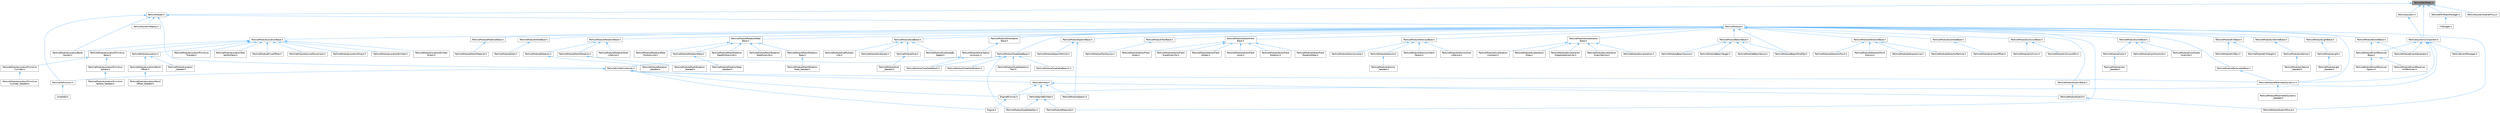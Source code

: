 digraph "ParticlePerfStats.h"
{
 // INTERACTIVE_SVG=YES
 // LATEX_PDF_SIZE
  bgcolor="transparent";
  edge [fontname=Helvetica,fontsize=10,labelfontname=Helvetica,labelfontsize=10];
  node [fontname=Helvetica,fontsize=10,shape=box,height=0.2,width=0.4];
  Node1 [id="Node000001",label="ParticlePerfStats.h",height=0.2,width=0.4,color="gray40", fillcolor="grey60", style="filled", fontcolor="black",tooltip=" "];
  Node1 -> Node2 [id="edge1_Node000001_Node000002",dir="back",color="steelblue1",style="solid",tooltip=" "];
  Node2 [id="Node000002",label="ParticleHelper.h",height=0.2,width=0.4,color="grey40", fillcolor="white", style="filled",URL="$da/da6/ParticleHelper_8h.html",tooltip=" "];
  Node2 -> Node3 [id="edge2_Node000002_Node000003",dir="back",color="steelblue1",style="solid",tooltip=" "];
  Node3 [id="Node000003",label="ParticleDefinitions.h",height=0.2,width=0.4,color="grey40", fillcolor="white", style="filled",URL="$db/dde/ParticleDefinitions_8h.html",tooltip=" "];
  Node3 -> Node4 [id="edge3_Node000003_Node000004",dir="back",color="steelblue1",style="solid",tooltip=" "];
  Node4 [id="Node000004",label="UnrealEd.h",height=0.2,width=0.4,color="grey40", fillcolor="white", style="filled",URL="$d2/d5f/UnrealEd_8h.html",tooltip=" "];
  Node2 -> Node5 [id="edge4_Node000002_Node000005",dir="back",color="steelblue1",style="solid",tooltip=" "];
  Node5 [id="Node000005",label="ParticleEmitterInstances.h",height=0.2,width=0.4,color="grey40", fillcolor="white", style="filled",URL="$d4/dd8/ParticleEmitterInstances_8h.html",tooltip=" "];
  Node5 -> Node6 [id="edge5_Node000005_Node000006",dir="back",color="steelblue1",style="solid",tooltip=" "];
  Node6 [id="Node000006",label="Engine.h",height=0.2,width=0.4,color="grey40", fillcolor="white", style="filled",URL="$d1/d34/Public_2Engine_8h.html",tooltip=" "];
  Node5 -> Node7 [id="edge6_Node000005_Node000007",dir="back",color="steelblue1",style="solid",tooltip=" "];
  Node7 [id="Node000007",label="EngineMinimal.h",height=0.2,width=0.4,color="grey40", fillcolor="white", style="filled",URL="$d0/d2c/EngineMinimal_8h.html",tooltip=" "];
  Node7 -> Node6 [id="edge7_Node000007_Node000006",dir="back",color="steelblue1",style="solid",tooltip=" "];
  Node5 -> Node3 [id="edge8_Node000005_Node000003",dir="back",color="steelblue1",style="solid",tooltip=" "];
  Node5 -> Node8 [id="edge9_Node000005_Node000008",dir="back",color="steelblue1",style="solid",tooltip=" "];
  Node8 [id="Node000008",label="ParticleEmitter.h",height=0.2,width=0.4,color="grey40", fillcolor="white", style="filled",URL="$da/d0d/ParticleEmitter_8h.html",tooltip=" "];
  Node8 -> Node7 [id="edge10_Node000008_Node000007",dir="back",color="steelblue1",style="solid",tooltip=" "];
  Node8 -> Node9 [id="edge11_Node000008_Node000009",dir="back",color="steelblue1",style="solid",tooltip=" "];
  Node9 [id="Node000009",label="ParticleModuleSpawn.h",height=0.2,width=0.4,color="grey40", fillcolor="white", style="filled",URL="$d4/d84/ParticleModuleSpawn_8h.html",tooltip=" "];
  Node8 -> Node10 [id="edge12_Node000008_Node000010",dir="back",color="steelblue1",style="solid",tooltip=" "];
  Node10 [id="Node000010",label="ParticleModuleSubUV.h",height=0.2,width=0.4,color="grey40", fillcolor="white", style="filled",URL="$dc/d7d/ParticleModuleSubUV_8h.html",tooltip=" "];
  Node10 -> Node11 [id="edge13_Node000010_Node000011",dir="back",color="steelblue1",style="solid",tooltip=" "];
  Node11 [id="Node000011",label="ParticleModuleSubUVMovie.h",height=0.2,width=0.4,color="grey40", fillcolor="white", style="filled",URL="$dc/d66/ParticleModuleSubUVMovie_8h.html",tooltip=" "];
  Node8 -> Node12 [id="edge14_Node000008_Node000012",dir="back",color="steelblue1",style="solid",tooltip=" "];
  Node12 [id="Node000012",label="ParticleSpriteEmitter.h",height=0.2,width=0.4,color="grey40", fillcolor="white", style="filled",URL="$d8/d83/ParticleSpriteEmitter_8h.html",tooltip=" "];
  Node12 -> Node13 [id="edge15_Node000012_Node000013",dir="back",color="steelblue1",style="solid",tooltip=" "];
  Node13 [id="Node000013",label="ParticleModuleRequired.h",height=0.2,width=0.4,color="grey40", fillcolor="white", style="filled",URL="$dd/d80/ParticleModuleRequired_8h.html",tooltip=" "];
  Node12 -> Node14 [id="edge16_Node000012_Node000014",dir="back",color="steelblue1",style="solid",tooltip=" "];
  Node14 [id="Node000014",label="ParticleModuleTypeDataGpu.h",height=0.2,width=0.4,color="grey40", fillcolor="white", style="filled",URL="$d7/d30/ParticleModuleTypeDataGpu_8h.html",tooltip=" "];
  Node5 -> Node15 [id="edge17_Node000005_Node000015",dir="back",color="steelblue1",style="solid",tooltip=" "];
  Node15 [id="Node000015",label="ParticleModuleParameterDynamic.h",height=0.2,width=0.4,color="grey40", fillcolor="white", style="filled",URL="$d3/d04/ParticleModuleParameterDynamic_8h.html",tooltip=" "];
  Node15 -> Node16 [id="edge18_Node000015_Node000016",dir="back",color="steelblue1",style="solid",tooltip=" "];
  Node16 [id="Node000016",label="ParticleModuleParameterDynamic\l_Seeded.h",height=0.2,width=0.4,color="grey40", fillcolor="white", style="filled",URL="$de/d89/ParticleModuleParameterDynamic__Seeded_8h.html",tooltip=" "];
  Node2 -> Node17 [id="edge19_Node000002_Node000017",dir="back",color="steelblue1",style="solid",tooltip=" "];
  Node17 [id="Node000017",label="ParticleModule.h",height=0.2,width=0.4,color="grey40", fillcolor="white", style="filled",URL="$d7/d7c/ParticleModule_8h.html",tooltip=" "];
  Node17 -> Node18 [id="edge20_Node000017_Node000018",dir="back",color="steelblue1",style="solid",tooltip=" "];
  Node18 [id="Node000018",label="ParticleModuleAcceleration\lBase.h",height=0.2,width=0.4,color="grey40", fillcolor="white", style="filled",URL="$d5/de7/ParticleModuleAccelerationBase_8h.html",tooltip=" "];
  Node18 -> Node19 [id="edge21_Node000018_Node000019",dir="back",color="steelblue1",style="solid",tooltip=" "];
  Node19 [id="Node000019",label="ParticleModuleAcceleration.h",height=0.2,width=0.4,color="grey40", fillcolor="white", style="filled",URL="$d2/dcc/ParticleModuleAcceleration_8h.html",tooltip=" "];
  Node18 -> Node20 [id="edge22_Node000018_Node000020",dir="back",color="steelblue1",style="solid",tooltip=" "];
  Node20 [id="Node000020",label="ParticleModuleAcceleration\lConstant.h",height=0.2,width=0.4,color="grey40", fillcolor="white", style="filled",URL="$da/d3f/ParticleModuleAccelerationConstant_8h.html",tooltip=" "];
  Node18 -> Node21 [id="edge23_Node000018_Node000021",dir="back",color="steelblue1",style="solid",tooltip=" "];
  Node21 [id="Node000021",label="ParticleModuleAcceleration\lDrag.h",height=0.2,width=0.4,color="grey40", fillcolor="white", style="filled",URL="$d5/df7/ParticleModuleAccelerationDrag_8h.html",tooltip=" "];
  Node18 -> Node22 [id="edge24_Node000018_Node000022",dir="back",color="steelblue1",style="solid",tooltip=" "];
  Node22 [id="Node000022",label="ParticleModuleAcceleration\lDragScaleOverLife.h",height=0.2,width=0.4,color="grey40", fillcolor="white", style="filled",URL="$d1/d71/ParticleModuleAccelerationDragScaleOverLife_8h.html",tooltip=" "];
  Node18 -> Node23 [id="edge25_Node000018_Node000023",dir="back",color="steelblue1",style="solid",tooltip=" "];
  Node23 [id="Node000023",label="ParticleModuleAcceleration\lOverLifetime.h",height=0.2,width=0.4,color="grey40", fillcolor="white", style="filled",URL="$d8/de4/ParticleModuleAccelerationOverLifetime_8h.html",tooltip=" "];
  Node17 -> Node24 [id="edge26_Node000017_Node000024",dir="back",color="steelblue1",style="solid",tooltip=" "];
  Node24 [id="Node000024",label="ParticleModuleAttractorBase.h",height=0.2,width=0.4,color="grey40", fillcolor="white", style="filled",URL="$dc/d14/ParticleModuleAttractorBase_8h.html",tooltip=" "];
  Node24 -> Node25 [id="edge27_Node000024_Node000025",dir="back",color="steelblue1",style="solid",tooltip=" "];
  Node25 [id="Node000025",label="ParticleModuleAttractorLine.h",height=0.2,width=0.4,color="grey40", fillcolor="white", style="filled",URL="$dc/df9/ParticleModuleAttractorLine_8h.html",tooltip=" "];
  Node24 -> Node26 [id="edge28_Node000024_Node000026",dir="back",color="steelblue1",style="solid",tooltip=" "];
  Node26 [id="Node000026",label="ParticleModuleAttractorParticle.h",height=0.2,width=0.4,color="grey40", fillcolor="white", style="filled",URL="$d3/df1/ParticleModuleAttractorParticle_8h.html",tooltip=" "];
  Node24 -> Node27 [id="edge29_Node000024_Node000027",dir="back",color="steelblue1",style="solid",tooltip=" "];
  Node27 [id="Node000027",label="ParticleModuleAttractorPoint.h",height=0.2,width=0.4,color="grey40", fillcolor="white", style="filled",URL="$d8/d84/ParticleModuleAttractorPoint_8h.html",tooltip=" "];
  Node24 -> Node28 [id="edge30_Node000024_Node000028",dir="back",color="steelblue1",style="solid",tooltip=" "];
  Node28 [id="Node000028",label="ParticleModuleAttractorPoint\lGravity.h",height=0.2,width=0.4,color="grey40", fillcolor="white", style="filled",URL="$d3/de8/ParticleModuleAttractorPointGravity_8h.html",tooltip=" "];
  Node17 -> Node29 [id="edge31_Node000017_Node000029",dir="back",color="steelblue1",style="solid",tooltip=" "];
  Node29 [id="Node000029",label="ParticleModuleBeamBase.h",height=0.2,width=0.4,color="grey40", fillcolor="white", style="filled",URL="$d8/d9f/ParticleModuleBeamBase_8h.html",tooltip=" "];
  Node29 -> Node30 [id="edge32_Node000029_Node000030",dir="back",color="steelblue1",style="solid",tooltip=" "];
  Node30 [id="Node000030",label="ParticleModuleBeamModifier.h",height=0.2,width=0.4,color="grey40", fillcolor="white", style="filled",URL="$d4/dcf/ParticleModuleBeamModifier_8h.html",tooltip=" "];
  Node29 -> Node31 [id="edge33_Node000029_Node000031",dir="back",color="steelblue1",style="solid",tooltip=" "];
  Node31 [id="Node000031",label="ParticleModuleBeamNoise.h",height=0.2,width=0.4,color="grey40", fillcolor="white", style="filled",URL="$d6/d06/ParticleModuleBeamNoise_8h.html",tooltip=" "];
  Node29 -> Node32 [id="edge34_Node000029_Node000032",dir="back",color="steelblue1",style="solid",tooltip=" "];
  Node32 [id="Node000032",label="ParticleModuleBeamSource.h",height=0.2,width=0.4,color="grey40", fillcolor="white", style="filled",URL="$d4/d93/ParticleModuleBeamSource_8h.html",tooltip=" "];
  Node29 -> Node33 [id="edge35_Node000029_Node000033",dir="back",color="steelblue1",style="solid",tooltip=" "];
  Node33 [id="Node000033",label="ParticleModuleBeamTarget.h",height=0.2,width=0.4,color="grey40", fillcolor="white", style="filled",URL="$dc/d01/ParticleModuleBeamTarget_8h.html",tooltip=" "];
  Node17 -> Node30 [id="edge36_Node000017_Node000030",dir="back",color="steelblue1",style="solid",tooltip=" "];
  Node17 -> Node34 [id="edge37_Node000017_Node000034",dir="back",color="steelblue1",style="solid",tooltip=" "];
  Node34 [id="Node000034",label="ParticleModuleCameraBase.h",height=0.2,width=0.4,color="grey40", fillcolor="white", style="filled",URL="$d5/dae/ParticleModuleCameraBase_8h.html",tooltip=" "];
  Node34 -> Node35 [id="edge38_Node000034_Node000035",dir="back",color="steelblue1",style="solid",tooltip=" "];
  Node35 [id="Node000035",label="ParticleModuleCameraOffset.h",height=0.2,width=0.4,color="grey40", fillcolor="white", style="filled",URL="$d7/da1/ParticleModuleCameraOffset_8h.html",tooltip=" "];
  Node17 -> Node36 [id="edge39_Node000017_Node000036",dir="back",color="steelblue1",style="solid",tooltip=" "];
  Node36 [id="Node000036",label="ParticleModuleCollisionBase.h",height=0.2,width=0.4,color="grey40", fillcolor="white", style="filled",URL="$d6/db9/ParticleModuleCollisionBase_8h.html",tooltip=" "];
  Node36 -> Node37 [id="edge40_Node000036_Node000037",dir="back",color="steelblue1",style="solid",tooltip=" "];
  Node37 [id="Node000037",label="ParticleModuleCollision.h",height=0.2,width=0.4,color="grey40", fillcolor="white", style="filled",URL="$d5/d24/ParticleModuleCollision_8h.html",tooltip=" "];
  Node36 -> Node38 [id="edge41_Node000036_Node000038",dir="back",color="steelblue1",style="solid",tooltip=" "];
  Node38 [id="Node000038",label="ParticleModuleCollisionGPU.h",height=0.2,width=0.4,color="grey40", fillcolor="white", style="filled",URL="$d1/de4/ParticleModuleCollisionGPU_8h.html",tooltip=" "];
  Node17 -> Node39 [id="edge42_Node000017_Node000039",dir="back",color="steelblue1",style="solid",tooltip=" "];
  Node39 [id="Node000039",label="ParticleModuleColorBase.h",height=0.2,width=0.4,color="grey40", fillcolor="white", style="filled",URL="$dd/d30/ParticleModuleColorBase_8h.html",tooltip=" "];
  Node39 -> Node40 [id="edge43_Node000039_Node000040",dir="back",color="steelblue1",style="solid",tooltip=" "];
  Node40 [id="Node000040",label="ParticleModuleColor.h",height=0.2,width=0.4,color="grey40", fillcolor="white", style="filled",URL="$dd/d54/ParticleModuleColor_8h.html",tooltip=" "];
  Node40 -> Node41 [id="edge44_Node000040_Node000041",dir="back",color="steelblue1",style="solid",tooltip=" "];
  Node41 [id="Node000041",label="ParticleModuleColor\l_Seeded.h",height=0.2,width=0.4,color="grey40", fillcolor="white", style="filled",URL="$d9/d67/ParticleModuleColor__Seeded_8h.html",tooltip=" "];
  Node39 -> Node42 [id="edge45_Node000039_Node000042",dir="back",color="steelblue1",style="solid",tooltip=" "];
  Node42 [id="Node000042",label="ParticleModuleColorOverLife.h",height=0.2,width=0.4,color="grey40", fillcolor="white", style="filled",URL="$d3/d60/ParticleModuleColorOverLife_8h.html",tooltip=" "];
  Node39 -> Node43 [id="edge46_Node000039_Node000043",dir="back",color="steelblue1",style="solid",tooltip=" "];
  Node43 [id="Node000043",label="ParticleModuleColorScale\lOverLife.h",height=0.2,width=0.4,color="grey40", fillcolor="white", style="filled",URL="$d0/deb/ParticleModuleColorScaleOverLife_8h.html",tooltip=" "];
  Node17 -> Node44 [id="edge47_Node000017_Node000044",dir="back",color="steelblue1",style="solid",tooltip=" "];
  Node44 [id="Node000044",label="ParticleModuleEventBase.h",height=0.2,width=0.4,color="grey40", fillcolor="white", style="filled",URL="$d2/d8a/ParticleModuleEventBase_8h.html",tooltip=" "];
  Node44 -> Node45 [id="edge48_Node000044_Node000045",dir="back",color="steelblue1",style="solid",tooltip=" "];
  Node45 [id="Node000045",label="ParticleModuleEventGenerator.h",height=0.2,width=0.4,color="grey40", fillcolor="white", style="filled",URL="$dd/df1/ParticleModuleEventGenerator_8h.html",tooltip=" "];
  Node44 -> Node46 [id="edge49_Node000044_Node000046",dir="back",color="steelblue1",style="solid",tooltip=" "];
  Node46 [id="Node000046",label="ParticleModuleEventReceiver\lBase.h",height=0.2,width=0.4,color="grey40", fillcolor="white", style="filled",URL="$d2/d65/ParticleModuleEventReceiverBase_8h.html",tooltip=" "];
  Node46 -> Node47 [id="edge50_Node000046_Node000047",dir="back",color="steelblue1",style="solid",tooltip=" "];
  Node47 [id="Node000047",label="ParticleModuleEventReceiver\lKillParticles.h",height=0.2,width=0.4,color="grey40", fillcolor="white", style="filled",URL="$df/d67/ParticleModuleEventReceiverKillParticles_8h.html",tooltip=" "];
  Node46 -> Node48 [id="edge51_Node000046_Node000048",dir="back",color="steelblue1",style="solid",tooltip=" "];
  Node48 [id="Node000048",label="ParticleModuleEventReceiver\lSpawn.h",height=0.2,width=0.4,color="grey40", fillcolor="white", style="filled",URL="$df/da0/ParticleModuleEventReceiverSpawn_8h.html",tooltip=" "];
  Node17 -> Node49 [id="edge52_Node000017_Node000049",dir="back",color="steelblue1",style="solid",tooltip=" "];
  Node49 [id="Node000049",label="ParticleModuleKillBase.h",height=0.2,width=0.4,color="grey40", fillcolor="white", style="filled",URL="$d8/ddf/ParticleModuleKillBase_8h.html",tooltip=" "];
  Node49 -> Node50 [id="edge53_Node000049_Node000050",dir="back",color="steelblue1",style="solid",tooltip=" "];
  Node50 [id="Node000050",label="ParticleModuleKillBox.h",height=0.2,width=0.4,color="grey40", fillcolor="white", style="filled",URL="$d5/d64/ParticleModuleKillBox_8h.html",tooltip=" "];
  Node49 -> Node51 [id="edge54_Node000049_Node000051",dir="back",color="steelblue1",style="solid",tooltip=" "];
  Node51 [id="Node000051",label="ParticleModuleKillHeight.h",height=0.2,width=0.4,color="grey40", fillcolor="white", style="filled",URL="$d7/d89/ParticleModuleKillHeight_8h.html",tooltip=" "];
  Node17 -> Node52 [id="edge55_Node000017_Node000052",dir="back",color="steelblue1",style="solid",tooltip=" "];
  Node52 [id="Node000052",label="ParticleModuleLifetimeBase.h",height=0.2,width=0.4,color="grey40", fillcolor="white", style="filled",URL="$d2/d3a/ParticleModuleLifetimeBase_8h.html",tooltip=" "];
  Node52 -> Node53 [id="edge56_Node000052_Node000053",dir="back",color="steelblue1",style="solid",tooltip=" "];
  Node53 [id="Node000053",label="ParticleModuleLifetime.h",height=0.2,width=0.4,color="grey40", fillcolor="white", style="filled",URL="$d0/dac/ParticleModuleLifetime_8h.html",tooltip=" "];
  Node53 -> Node54 [id="edge57_Node000053_Node000054",dir="back",color="steelblue1",style="solid",tooltip=" "];
  Node54 [id="Node000054",label="ParticleModuleLifetime\l_Seeded.h",height=0.2,width=0.4,color="grey40", fillcolor="white", style="filled",URL="$dd/d0d/ParticleModuleLifetime__Seeded_8h.html",tooltip=" "];
  Node17 -> Node55 [id="edge58_Node000017_Node000055",dir="back",color="steelblue1",style="solid",tooltip=" "];
  Node55 [id="Node000055",label="ParticleModuleLightBase.h",height=0.2,width=0.4,color="grey40", fillcolor="white", style="filled",URL="$da/d01/ParticleModuleLightBase_8h.html",tooltip=" "];
  Node55 -> Node56 [id="edge59_Node000055_Node000056",dir="back",color="steelblue1",style="solid",tooltip=" "];
  Node56 [id="Node000056",label="ParticleModuleLight.h",height=0.2,width=0.4,color="grey40", fillcolor="white", style="filled",URL="$d6/dd4/ParticleModuleLight_8h.html",tooltip=" "];
  Node56 -> Node57 [id="edge60_Node000056_Node000057",dir="back",color="steelblue1",style="solid",tooltip=" "];
  Node57 [id="Node000057",label="ParticleModuleLight\l_Seeded.h",height=0.2,width=0.4,color="grey40", fillcolor="white", style="filled",URL="$da/df1/ParticleModuleLight__Seeded_8h.html",tooltip=" "];
  Node17 -> Node58 [id="edge61_Node000017_Node000058",dir="back",color="steelblue1",style="solid",tooltip=" "];
  Node58 [id="Node000058",label="ParticleModuleLocationBase.h",height=0.2,width=0.4,color="grey40", fillcolor="white", style="filled",URL="$d4/d45/ParticleModuleLocationBase_8h.html",tooltip=" "];
  Node58 -> Node59 [id="edge62_Node000058_Node000059",dir="back",color="steelblue1",style="solid",tooltip=" "];
  Node59 [id="Node000059",label="ParticleModuleLocation.h",height=0.2,width=0.4,color="grey40", fillcolor="white", style="filled",URL="$d5/d77/ParticleModuleLocation_8h.html",tooltip=" "];
  Node59 -> Node60 [id="edge63_Node000059_Node000060",dir="back",color="steelblue1",style="solid",tooltip=" "];
  Node60 [id="Node000060",label="ParticleModuleLocationWorld\lOffset.h",height=0.2,width=0.4,color="grey40", fillcolor="white", style="filled",URL="$df/d50/ParticleModuleLocationWorldOffset_8h.html",tooltip=" "];
  Node60 -> Node61 [id="edge64_Node000060_Node000061",dir="back",color="steelblue1",style="solid",tooltip=" "];
  Node61 [id="Node000061",label="ParticleModuleLocationWorld\lOffset_Seeded.h",height=0.2,width=0.4,color="grey40", fillcolor="white", style="filled",URL="$d2/d1b/ParticleModuleLocationWorldOffset__Seeded_8h.html",tooltip=" "];
  Node59 -> Node62 [id="edge65_Node000059_Node000062",dir="back",color="steelblue1",style="solid",tooltip=" "];
  Node62 [id="Node000062",label="ParticleModuleLocation\l_Seeded.h",height=0.2,width=0.4,color="grey40", fillcolor="white", style="filled",URL="$dd/d5b/ParticleModuleLocation__Seeded_8h.html",tooltip=" "];
  Node58 -> Node63 [id="edge66_Node000058_Node000063",dir="back",color="steelblue1",style="solid",tooltip=" "];
  Node63 [id="Node000063",label="ParticleModuleLocationBone\lSocket.h",height=0.2,width=0.4,color="grey40", fillcolor="white", style="filled",URL="$da/d3d/ParticleModuleLocationBoneSocket_8h.html",tooltip=" "];
  Node58 -> Node64 [id="edge67_Node000058_Node000064",dir="back",color="steelblue1",style="solid",tooltip=" "];
  Node64 [id="Node000064",label="ParticleModuleLocationDirect.h",height=0.2,width=0.4,color="grey40", fillcolor="white", style="filled",URL="$d9/d21/ParticleModuleLocationDirect_8h.html",tooltip=" "];
  Node58 -> Node65 [id="edge68_Node000058_Node000065",dir="back",color="steelblue1",style="solid",tooltip=" "];
  Node65 [id="Node000065",label="ParticleModuleLocationEmitter.h",height=0.2,width=0.4,color="grey40", fillcolor="white", style="filled",URL="$dc/df0/ParticleModuleLocationEmitter_8h.html",tooltip=" "];
  Node58 -> Node66 [id="edge69_Node000058_Node000066",dir="back",color="steelblue1",style="solid",tooltip=" "];
  Node66 [id="Node000066",label="ParticleModuleLocationEmitter\lDirect.h",height=0.2,width=0.4,color="grey40", fillcolor="white", style="filled",URL="$d9/d5b/ParticleModuleLocationEmitterDirect_8h.html",tooltip=" "];
  Node58 -> Node67 [id="edge70_Node000058_Node000067",dir="back",color="steelblue1",style="solid",tooltip=" "];
  Node67 [id="Node000067",label="ParticleModuleLocationPrimitive\lBase.h",height=0.2,width=0.4,color="grey40", fillcolor="white", style="filled",URL="$dd/d81/ParticleModuleLocationPrimitiveBase_8h.html",tooltip=" "];
  Node67 -> Node68 [id="edge71_Node000067_Node000068",dir="back",color="steelblue1",style="solid",tooltip=" "];
  Node68 [id="Node000068",label="ParticleModuleLocationPrimitive\lCylinder.h",height=0.2,width=0.4,color="grey40", fillcolor="white", style="filled",URL="$dc/d94/ParticleModuleLocationPrimitiveCylinder_8h.html",tooltip=" "];
  Node68 -> Node69 [id="edge72_Node000068_Node000069",dir="back",color="steelblue1",style="solid",tooltip=" "];
  Node69 [id="Node000069",label="ParticleModuleLocationPrimitive\lCylinder_Seeded.h",height=0.2,width=0.4,color="grey40", fillcolor="white", style="filled",URL="$d7/d44/ParticleModuleLocationPrimitiveCylinder__Seeded_8h.html",tooltip=" "];
  Node67 -> Node70 [id="edge73_Node000067_Node000070",dir="back",color="steelblue1",style="solid",tooltip=" "];
  Node70 [id="Node000070",label="ParticleModuleLocationPrimitive\lSphere.h",height=0.2,width=0.4,color="grey40", fillcolor="white", style="filled",URL="$d1/d59/ParticleModuleLocationPrimitiveSphere_8h.html",tooltip=" "];
  Node70 -> Node71 [id="edge74_Node000070_Node000071",dir="back",color="steelblue1",style="solid",tooltip=" "];
  Node71 [id="Node000071",label="ParticleModuleLocationPrimitive\lSphere_Seeded.h",height=0.2,width=0.4,color="grey40", fillcolor="white", style="filled",URL="$d7/d25/ParticleModuleLocationPrimitiveSphere__Seeded_8h.html",tooltip=" "];
  Node58 -> Node72 [id="edge75_Node000058_Node000072",dir="back",color="steelblue1",style="solid",tooltip=" "];
  Node72 [id="Node000072",label="ParticleModuleLocationPrimitive\lTriangle.h",height=0.2,width=0.4,color="grey40", fillcolor="white", style="filled",URL="$d4/d22/ParticleModuleLocationPrimitiveTriangle_8h.html",tooltip=" "];
  Node58 -> Node73 [id="edge76_Node000058_Node000073",dir="back",color="steelblue1",style="solid",tooltip=" "];
  Node73 [id="Node000073",label="ParticleModuleLocationSkel\lVertSurface.h",height=0.2,width=0.4,color="grey40", fillcolor="white", style="filled",URL="$d1/de4/ParticleModuleLocationSkelVertSurface_8h.html",tooltip=" "];
  Node58 -> Node74 [id="edge77_Node000058_Node000074",dir="back",color="steelblue1",style="solid",tooltip=" "];
  Node74 [id="Node000074",label="ParticleModulePivotOffset.h",height=0.2,width=0.4,color="grey40", fillcolor="white", style="filled",URL="$d8/d6c/ParticleModulePivotOffset_8h.html",tooltip=" "];
  Node58 -> Node75 [id="edge78_Node000058_Node000075",dir="back",color="steelblue1",style="solid",tooltip=" "];
  Node75 [id="Node000075",label="ParticleModuleSourceMovement.h",height=0.2,width=0.4,color="grey40", fillcolor="white", style="filled",URL="$dc/d42/ParticleModuleSourceMovement_8h.html",tooltip=" "];
  Node17 -> Node76 [id="edge79_Node000017_Node000076",dir="back",color="steelblue1",style="solid",tooltip=" "];
  Node76 [id="Node000076",label="ParticleModuleMaterialBase.h",height=0.2,width=0.4,color="grey40", fillcolor="white", style="filled",URL="$d7/d40/ParticleModuleMaterialBase_8h.html",tooltip=" "];
  Node76 -> Node77 [id="edge80_Node000076_Node000077",dir="back",color="steelblue1",style="solid",tooltip=" "];
  Node77 [id="Node000077",label="ParticleModuleMeshMaterial.h",height=0.2,width=0.4,color="grey40", fillcolor="white", style="filled",URL="$d0/d3f/ParticleModuleMeshMaterial_8h.html",tooltip=" "];
  Node17 -> Node78 [id="edge81_Node000017_Node000078",dir="back",color="steelblue1",style="solid",tooltip=" "];
  Node78 [id="Node000078",label="ParticleModuleOrbitBase.h",height=0.2,width=0.4,color="grey40", fillcolor="white", style="filled",URL="$d2/d05/ParticleModuleOrbitBase_8h.html",tooltip=" "];
  Node78 -> Node79 [id="edge82_Node000078_Node000079",dir="back",color="steelblue1",style="solid",tooltip=" "];
  Node79 [id="Node000079",label="ParticleModuleOrbit.h",height=0.2,width=0.4,color="grey40", fillcolor="white", style="filled",URL="$d6/dbd/ParticleModuleOrbit_8h.html",tooltip=" "];
  Node17 -> Node80 [id="edge83_Node000017_Node000080",dir="back",color="steelblue1",style="solid",tooltip=" "];
  Node80 [id="Node000080",label="ParticleModuleOrientation\lBase.h",height=0.2,width=0.4,color="grey40", fillcolor="white", style="filled",URL="$de/d26/ParticleModuleOrientationBase_8h.html",tooltip=" "];
  Node80 -> Node81 [id="edge84_Node000080_Node000081",dir="back",color="steelblue1",style="solid",tooltip=" "];
  Node81 [id="Node000081",label="ParticleModuleOrientation\lAxisLock.h",height=0.2,width=0.4,color="grey40", fillcolor="white", style="filled",URL="$dc/d33/ParticleModuleOrientationAxisLock_8h.html",tooltip=" "];
  Node81 -> Node5 [id="edge85_Node000081_Node000005",dir="back",color="steelblue1",style="solid",tooltip=" "];
  Node81 -> Node82 [id="edge86_Node000081_Node000082",dir="back",color="steelblue1",style="solid",tooltip=" "];
  Node82 [id="Node000082",label="ParticleModuleTypeDataMesh.h",height=0.2,width=0.4,color="grey40", fillcolor="white", style="filled",URL="$d1/d06/ParticleModuleTypeDataMesh_8h.html",tooltip=" "];
  Node17 -> Node83 [id="edge87_Node000017_Node000083",dir="back",color="steelblue1",style="solid",tooltip=" "];
  Node83 [id="Node000083",label="ParticleModuleParameterBase.h",height=0.2,width=0.4,color="grey40", fillcolor="white", style="filled",URL="$d9/d8e/ParticleModuleParameterBase_8h.html",tooltip=" "];
  Node83 -> Node15 [id="edge88_Node000083_Node000015",dir="back",color="steelblue1",style="solid",tooltip=" "];
  Node17 -> Node15 [id="edge89_Node000017_Node000015",dir="back",color="steelblue1",style="solid",tooltip=" "];
  Node17 -> Node13 [id="edge90_Node000017_Node000013",dir="back",color="steelblue1",style="solid",tooltip=" "];
  Node17 -> Node84 [id="edge91_Node000017_Node000084",dir="back",color="steelblue1",style="solid",tooltip=" "];
  Node84 [id="Node000084",label="ParticleModuleRotationBase.h",height=0.2,width=0.4,color="grey40", fillcolor="white", style="filled",URL="$db/dc2/ParticleModuleRotationBase_8h.html",tooltip=" "];
  Node84 -> Node85 [id="edge92_Node000084_Node000085",dir="back",color="steelblue1",style="solid",tooltip=" "];
  Node85 [id="Node000085",label="ParticleModuleMeshRotation.h",height=0.2,width=0.4,color="grey40", fillcolor="white", style="filled",URL="$d7/dd8/ParticleModuleMeshRotation_8h.html",tooltip=" "];
  Node85 -> Node86 [id="edge93_Node000085_Node000086",dir="back",color="steelblue1",style="solid",tooltip=" "];
  Node86 [id="Node000086",label="ParticleModuleMeshRotation\l_Seeded.h",height=0.2,width=0.4,color="grey40", fillcolor="white", style="filled",URL="$d9/d3d/ParticleModuleMeshRotation__Seeded_8h.html",tooltip=" "];
  Node84 -> Node87 [id="edge94_Node000084_Node000087",dir="back",color="steelblue1",style="solid",tooltip=" "];
  Node87 [id="Node000087",label="ParticleModuleRotation.h",height=0.2,width=0.4,color="grey40", fillcolor="white", style="filled",URL="$dc/dfd/ParticleModuleRotation_8h.html",tooltip=" "];
  Node87 -> Node88 [id="edge95_Node000087_Node000088",dir="back",color="steelblue1",style="solid",tooltip=" "];
  Node88 [id="Node000088",label="ParticleModuleRotation\l_Seeded.h",height=0.2,width=0.4,color="grey40", fillcolor="white", style="filled",URL="$d4/d9d/ParticleModuleRotation__Seeded_8h.html",tooltip=" "];
  Node84 -> Node89 [id="edge96_Node000084_Node000089",dir="back",color="steelblue1",style="solid",tooltip=" "];
  Node89 [id="Node000089",label="ParticleModuleRotationOver\lLifetime.h",height=0.2,width=0.4,color="grey40", fillcolor="white", style="filled",URL="$d5/d1c/ParticleModuleRotationOverLifetime_8h.html",tooltip=" "];
  Node17 -> Node90 [id="edge97_Node000017_Node000090",dir="back",color="steelblue1",style="solid",tooltip=" "];
  Node90 [id="Node000090",label="ParticleModuleRotationRate\lBase.h",height=0.2,width=0.4,color="grey40", fillcolor="white", style="filled",URL="$d1/da2/ParticleModuleRotationRateBase_8h.html",tooltip=" "];
  Node90 -> Node91 [id="edge98_Node000090_Node000091",dir="back",color="steelblue1",style="solid",tooltip=" "];
  Node91 [id="Node000091",label="ParticleModuleMeshRotation\lRate.h",height=0.2,width=0.4,color="grey40", fillcolor="white", style="filled",URL="$d4/d1e/ParticleModuleMeshRotationRate_8h.html",tooltip=" "];
  Node91 -> Node92 [id="edge99_Node000091_Node000092",dir="back",color="steelblue1",style="solid",tooltip=" "];
  Node92 [id="Node000092",label="ParticleModuleMeshRotation\lRate_Seeded.h",height=0.2,width=0.4,color="grey40", fillcolor="white", style="filled",URL="$df/d59/ParticleModuleMeshRotationRate__Seeded_8h.html",tooltip=" "];
  Node90 -> Node93 [id="edge100_Node000090_Node000093",dir="back",color="steelblue1",style="solid",tooltip=" "];
  Node93 [id="Node000093",label="ParticleModuleMeshRotation\lRateMultiplyLife.h",height=0.2,width=0.4,color="grey40", fillcolor="white", style="filled",URL="$d2/d9f/ParticleModuleMeshRotationRateMultiplyLife_8h.html",tooltip=" "];
  Node90 -> Node94 [id="edge101_Node000090_Node000094",dir="back",color="steelblue1",style="solid",tooltip=" "];
  Node94 [id="Node000094",label="ParticleModuleMeshRotation\lRateOverLife.h",height=0.2,width=0.4,color="grey40", fillcolor="white", style="filled",URL="$d9/dc6/ParticleModuleMeshRotationRateOverLife_8h.html",tooltip=" "];
  Node90 -> Node95 [id="edge102_Node000090_Node000095",dir="back",color="steelblue1",style="solid",tooltip=" "];
  Node95 [id="Node000095",label="ParticleModuleRotationRate.h",height=0.2,width=0.4,color="grey40", fillcolor="white", style="filled",URL="$d9/d56/ParticleModuleRotationRate_8h.html",tooltip=" "];
  Node95 -> Node96 [id="edge103_Node000095_Node000096",dir="back",color="steelblue1",style="solid",tooltip=" "];
  Node96 [id="Node000096",label="ParticleModuleRotationRate\l_Seeded.h",height=0.2,width=0.4,color="grey40", fillcolor="white", style="filled",URL="$d5/df0/ParticleModuleRotationRate__Seeded_8h.html",tooltip=" "];
  Node90 -> Node97 [id="edge104_Node000090_Node000097",dir="back",color="steelblue1",style="solid",tooltip=" "];
  Node97 [id="Node000097",label="ParticleModuleRotationRate\lMultiplyLife.h",height=0.2,width=0.4,color="grey40", fillcolor="white", style="filled",URL="$d0/d0e/ParticleModuleRotationRateMultiplyLife_8h.html",tooltip=" "];
  Node17 -> Node98 [id="edge105_Node000017_Node000098",dir="back",color="steelblue1",style="solid",tooltip=" "];
  Node98 [id="Node000098",label="ParticleModuleSizeBase.h",height=0.2,width=0.4,color="grey40", fillcolor="white", style="filled",URL="$da/db2/ParticleModuleSizeBase_8h.html",tooltip=" "];
  Node98 -> Node99 [id="edge106_Node000098_Node000099",dir="back",color="steelblue1",style="solid",tooltip=" "];
  Node99 [id="Node000099",label="ParticleModuleSize.h",height=0.2,width=0.4,color="grey40", fillcolor="white", style="filled",URL="$df/dd0/ParticleModuleSize_8h.html",tooltip=" "];
  Node99 -> Node100 [id="edge107_Node000099_Node000100",dir="back",color="steelblue1",style="solid",tooltip=" "];
  Node100 [id="Node000100",label="ParticleModuleSize\l_Seeded.h",height=0.2,width=0.4,color="grey40", fillcolor="white", style="filled",URL="$db/d05/ParticleModuleSize__Seeded_8h.html",tooltip=" "];
  Node98 -> Node101 [id="edge108_Node000098_Node000101",dir="back",color="steelblue1",style="solid",tooltip=" "];
  Node101 [id="Node000101",label="ParticleModuleSizeMultiply\lLife.h",height=0.2,width=0.4,color="grey40", fillcolor="white", style="filled",URL="$d6/db0/ParticleModuleSizeMultiplyLife_8h.html",tooltip=" "];
  Node98 -> Node102 [id="edge109_Node000098_Node000102",dir="back",color="steelblue1",style="solid",tooltip=" "];
  Node102 [id="Node000102",label="ParticleModuleSizeScale.h",height=0.2,width=0.4,color="grey40", fillcolor="white", style="filled",URL="$d5/d5c/ParticleModuleSizeScale_8h.html",tooltip=" "];
  Node98 -> Node103 [id="edge110_Node000098_Node000103",dir="back",color="steelblue1",style="solid",tooltip=" "];
  Node103 [id="Node000103",label="ParticleModuleSizeScaleBy\lSpeed.h",height=0.2,width=0.4,color="grey40", fillcolor="white", style="filled",URL="$d8/db9/ParticleModuleSizeScaleBySpeed_8h.html",tooltip=" "];
  Node17 -> Node104 [id="edge111_Node000017_Node000104",dir="back",color="steelblue1",style="solid",tooltip=" "];
  Node104 [id="Node000104",label="ParticleModuleSpawnBase.h",height=0.2,width=0.4,color="grey40", fillcolor="white", style="filled",URL="$d4/dc4/ParticleModuleSpawnBase_8h.html",tooltip=" "];
  Node104 -> Node9 [id="edge112_Node000104_Node000009",dir="back",color="steelblue1",style="solid",tooltip=" "];
  Node104 -> Node105 [id="edge113_Node000104_Node000105",dir="back",color="steelblue1",style="solid",tooltip=" "];
  Node105 [id="Node000105",label="ParticleModuleSpawnPerUnit.h",height=0.2,width=0.4,color="grey40", fillcolor="white", style="filled",URL="$d6/d52/ParticleModuleSpawnPerUnit_8h.html",tooltip=" "];
  Node17 -> Node106 [id="edge114_Node000017_Node000106",dir="back",color="steelblue1",style="solid",tooltip=" "];
  Node106 [id="Node000106",label="ParticleModuleSubUVBase.h",height=0.2,width=0.4,color="grey40", fillcolor="white", style="filled",URL="$de/d77/ParticleModuleSubUVBase_8h.html",tooltip=" "];
  Node106 -> Node10 [id="edge115_Node000106_Node000010",dir="back",color="steelblue1",style="solid",tooltip=" "];
  Node17 -> Node11 [id="edge116_Node000017_Node000011",dir="back",color="steelblue1",style="solid",tooltip=" "];
  Node17 -> Node107 [id="edge117_Node000017_Node000107",dir="back",color="steelblue1",style="solid",tooltip=" "];
  Node107 [id="Node000107",label="ParticleModuleTrailBase.h",height=0.2,width=0.4,color="grey40", fillcolor="white", style="filled",URL="$d0/dc9/ParticleModuleTrailBase_8h.html",tooltip=" "];
  Node107 -> Node108 [id="edge118_Node000107_Node000108",dir="back",color="steelblue1",style="solid",tooltip=" "];
  Node108 [id="Node000108",label="ParticleModuleTrailSource.h",height=0.2,width=0.4,color="grey40", fillcolor="white", style="filled",URL="$dc/dc5/ParticleModuleTrailSource_8h.html",tooltip=" "];
  Node17 -> Node109 [id="edge119_Node000017_Node000109",dir="back",color="steelblue1",style="solid",tooltip=" "];
  Node109 [id="Node000109",label="ParticleModuleTypeDataBase.h",height=0.2,width=0.4,color="grey40", fillcolor="white", style="filled",URL="$d5/d7e/ParticleModuleTypeDataBase_8h.html",tooltip=" "];
  Node109 -> Node110 [id="edge120_Node000109_Node000110",dir="back",color="steelblue1",style="solid",tooltip=" "];
  Node110 [id="Node000110",label="ParticleModuleTypeDataAnim\lTrail.h",height=0.2,width=0.4,color="grey40", fillcolor="white", style="filled",URL="$df/dd0/ParticleModuleTypeDataAnimTrail_8h.html",tooltip=" "];
  Node109 -> Node111 [id="edge121_Node000109_Node000111",dir="back",color="steelblue1",style="solid",tooltip=" "];
  Node111 [id="Node000111",label="ParticleModuleTypeDataBeam2.h",height=0.2,width=0.4,color="grey40", fillcolor="white", style="filled",URL="$d9/de2/ParticleModuleTypeDataBeam2_8h.html",tooltip=" "];
  Node109 -> Node14 [id="edge122_Node000109_Node000014",dir="back",color="steelblue1",style="solid",tooltip=" "];
  Node109 -> Node82 [id="edge123_Node000109_Node000082",dir="back",color="steelblue1",style="solid",tooltip=" "];
  Node109 -> Node112 [id="edge124_Node000109_Node000112",dir="back",color="steelblue1",style="solid",tooltip=" "];
  Node112 [id="Node000112",label="ParticleModuleTypeDataRibbon.h",height=0.2,width=0.4,color="grey40", fillcolor="white", style="filled",URL="$d6/db7/ParticleModuleTypeDataRibbon_8h.html",tooltip=" "];
  Node17 -> Node113 [id="edge125_Node000017_Node000113",dir="back",color="steelblue1",style="solid",tooltip=" "];
  Node113 [id="Node000113",label="ParticleModuleVectorField\lBase.h",height=0.2,width=0.4,color="grey40", fillcolor="white", style="filled",URL="$d4/d60/ParticleModuleVectorFieldBase_8h.html",tooltip=" "];
  Node113 -> Node114 [id="edge126_Node000113_Node000114",dir="back",color="steelblue1",style="solid",tooltip=" "];
  Node114 [id="Node000114",label="ParticleModuleVectorField\lGlobal.h",height=0.2,width=0.4,color="grey40", fillcolor="white", style="filled",URL="$df/d94/ParticleModuleVectorFieldGlobal_8h.html",tooltip=" "];
  Node113 -> Node115 [id="edge127_Node000113_Node000115",dir="back",color="steelblue1",style="solid",tooltip=" "];
  Node115 [id="Node000115",label="ParticleModuleVectorField\lLocal.h",height=0.2,width=0.4,color="grey40", fillcolor="white", style="filled",URL="$d2/d02/ParticleModuleVectorFieldLocal_8h.html",tooltip=" "];
  Node113 -> Node116 [id="edge128_Node000113_Node000116",dir="back",color="steelblue1",style="solid",tooltip=" "];
  Node116 [id="Node000116",label="ParticleModuleVectorField\lRotation.h",height=0.2,width=0.4,color="grey40", fillcolor="white", style="filled",URL="$d4/d7c/ParticleModuleVectorFieldRotation_8h.html",tooltip=" "];
  Node113 -> Node117 [id="edge129_Node000113_Node000117",dir="back",color="steelblue1",style="solid",tooltip=" "];
  Node117 [id="Node000117",label="ParticleModuleVectorField\lRotationRate.h",height=0.2,width=0.4,color="grey40", fillcolor="white", style="filled",URL="$d8/d56/ParticleModuleVectorFieldRotationRate_8h.html",tooltip=" "];
  Node113 -> Node118 [id="edge130_Node000113_Node000118",dir="back",color="steelblue1",style="solid",tooltip=" "];
  Node118 [id="Node000118",label="ParticleModuleVectorField\lScale.h",height=0.2,width=0.4,color="grey40", fillcolor="white", style="filled",URL="$d5/dda/ParticleModuleVectorFieldScale_8h.html",tooltip=" "];
  Node113 -> Node119 [id="edge131_Node000113_Node000119",dir="back",color="steelblue1",style="solid",tooltip=" "];
  Node119 [id="Node000119",label="ParticleModuleVectorField\lScaleOverLife.h",height=0.2,width=0.4,color="grey40", fillcolor="white", style="filled",URL="$d8/df3/ParticleModuleVectorFieldScaleOverLife_8h.html",tooltip=" "];
  Node17 -> Node120 [id="edge132_Node000017_Node000120",dir="back",color="steelblue1",style="solid",tooltip=" "];
  Node120 [id="Node000120",label="ParticleModuleVelocityBase.h",height=0.2,width=0.4,color="grey40", fillcolor="white", style="filled",URL="$db/d77/ParticleModuleVelocityBase_8h.html",tooltip=" "];
  Node120 -> Node121 [id="edge133_Node000120_Node000121",dir="back",color="steelblue1",style="solid",tooltip=" "];
  Node121 [id="Node000121",label="ParticleModuleVelocity.h",height=0.2,width=0.4,color="grey40", fillcolor="white", style="filled",URL="$d3/d16/ParticleModuleVelocity_8h.html",tooltip=" "];
  Node121 -> Node122 [id="edge134_Node000121_Node000122",dir="back",color="steelblue1",style="solid",tooltip=" "];
  Node122 [id="Node000122",label="ParticleModuleVelocity\l_Seeded.h",height=0.2,width=0.4,color="grey40", fillcolor="white", style="filled",URL="$d4/df4/ParticleModuleVelocity__Seeded_8h.html",tooltip=" "];
  Node120 -> Node123 [id="edge135_Node000120_Node000123",dir="back",color="steelblue1",style="solid",tooltip=" "];
  Node123 [id="Node000123",label="ParticleModuleVelocityCone.h",height=0.2,width=0.4,color="grey40", fillcolor="white", style="filled",URL="$db/d21/ParticleModuleVelocityCone_8h.html",tooltip=" "];
  Node120 -> Node124 [id="edge136_Node000120_Node000124",dir="back",color="steelblue1",style="solid",tooltip=" "];
  Node124 [id="Node000124",label="ParticleModuleVelocityInherit\lParent.h",height=0.2,width=0.4,color="grey40", fillcolor="white", style="filled",URL="$d6/d09/ParticleModuleVelocityInheritParent_8h.html",tooltip=" "];
  Node120 -> Node125 [id="edge137_Node000120_Node000125",dir="back",color="steelblue1",style="solid",tooltip=" "];
  Node125 [id="Node000125",label="ParticleModuleVelocityOver\lLifetime.h",height=0.2,width=0.4,color="grey40", fillcolor="white", style="filled",URL="$dd/d53/ParticleModuleVelocityOverLifetime_8h.html",tooltip=" "];
  Node2 -> Node63 [id="edge138_Node000002_Node000063",dir="back",color="steelblue1",style="solid",tooltip=" "];
  Node2 -> Node126 [id="edge139_Node000002_Node000126",dir="back",color="steelblue1",style="solid",tooltip=" "];
  Node126 [id="Node000126",label="ParticleSystemReplay.h",height=0.2,width=0.4,color="grey40", fillcolor="white", style="filled",URL="$d7/dc7/ParticleSystemReplay_8h.html",tooltip=" "];
  Node1 -> Node127 [id="edge140_Node000001_Node000127",dir="back",color="steelblue1",style="solid",tooltip=" "];
  Node127 [id="Node000127",label="ParticlePerfStatsManager.h",height=0.2,width=0.4,color="grey40", fillcolor="white", style="filled",URL="$dd/db3/ParticlePerfStatsManager_8h.html",tooltip=" "];
  Node127 -> Node128 [id="edge141_Node000127_Node000128",dir="back",color="steelblue1",style="solid",tooltip=" "];
  Node128 [id="Node000128",label="FXBudget.h",height=0.2,width=0.4,color="grey40", fillcolor="white", style="filled",URL="$dc/d8d/FXBudget_8h.html",tooltip=" "];
  Node1 -> Node129 [id="edge142_Node000001_Node000129",dir="back",color="steelblue1",style="solid",tooltip=" "];
  Node129 [id="Node000129",label="ParticleSystem.h",height=0.2,width=0.4,color="grey40", fillcolor="white", style="filled",URL="$d7/d33/ParticleSystem_8h.html",tooltip=" "];
  Node129 -> Node130 [id="edge143_Node000129_Node000130",dir="back",color="steelblue1",style="solid",tooltip=" "];
  Node130 [id="Node000130",label="ParticleSystemComponent.h",height=0.2,width=0.4,color="grey40", fillcolor="white", style="filled",URL="$d4/d17/ParticleSystemComponent_8h.html",tooltip=" "];
  Node130 -> Node7 [id="edge144_Node000130_Node000007",dir="back",color="steelblue1",style="solid",tooltip=" "];
  Node130 -> Node131 [id="edge145_Node000130_Node000131",dir="back",color="steelblue1",style="solid",tooltip=" "];
  Node131 [id="Node000131",label="ParticleEventManager.h",height=0.2,width=0.4,color="grey40", fillcolor="white", style="filled",URL="$dc/df9/ParticleEventManager_8h.html",tooltip=" "];
  Node130 -> Node45 [id="edge146_Node000130_Node000045",dir="back",color="steelblue1",style="solid",tooltip=" "];
  Node130 -> Node46 [id="edge147_Node000130_Node000046",dir="back",color="steelblue1",style="solid",tooltip=" "];
  Node130 -> Node15 [id="edge148_Node000130_Node000015",dir="back",color="steelblue1",style="solid",tooltip=" "];
  Node1 -> Node130 [id="edge149_Node000001_Node000130",dir="back",color="steelblue1",style="solid",tooltip=" "];
  Node1 -> Node132 [id="edge150_Node000001_Node000132",dir="back",color="steelblue1",style="solid",tooltip=" "];
  Node132 [id="Node000132",label="ParticleSystemSceneProxy.h",height=0.2,width=0.4,color="grey40", fillcolor="white", style="filled",URL="$dd/d25/ParticleSystemSceneProxy_8h.html",tooltip=" "];
}
